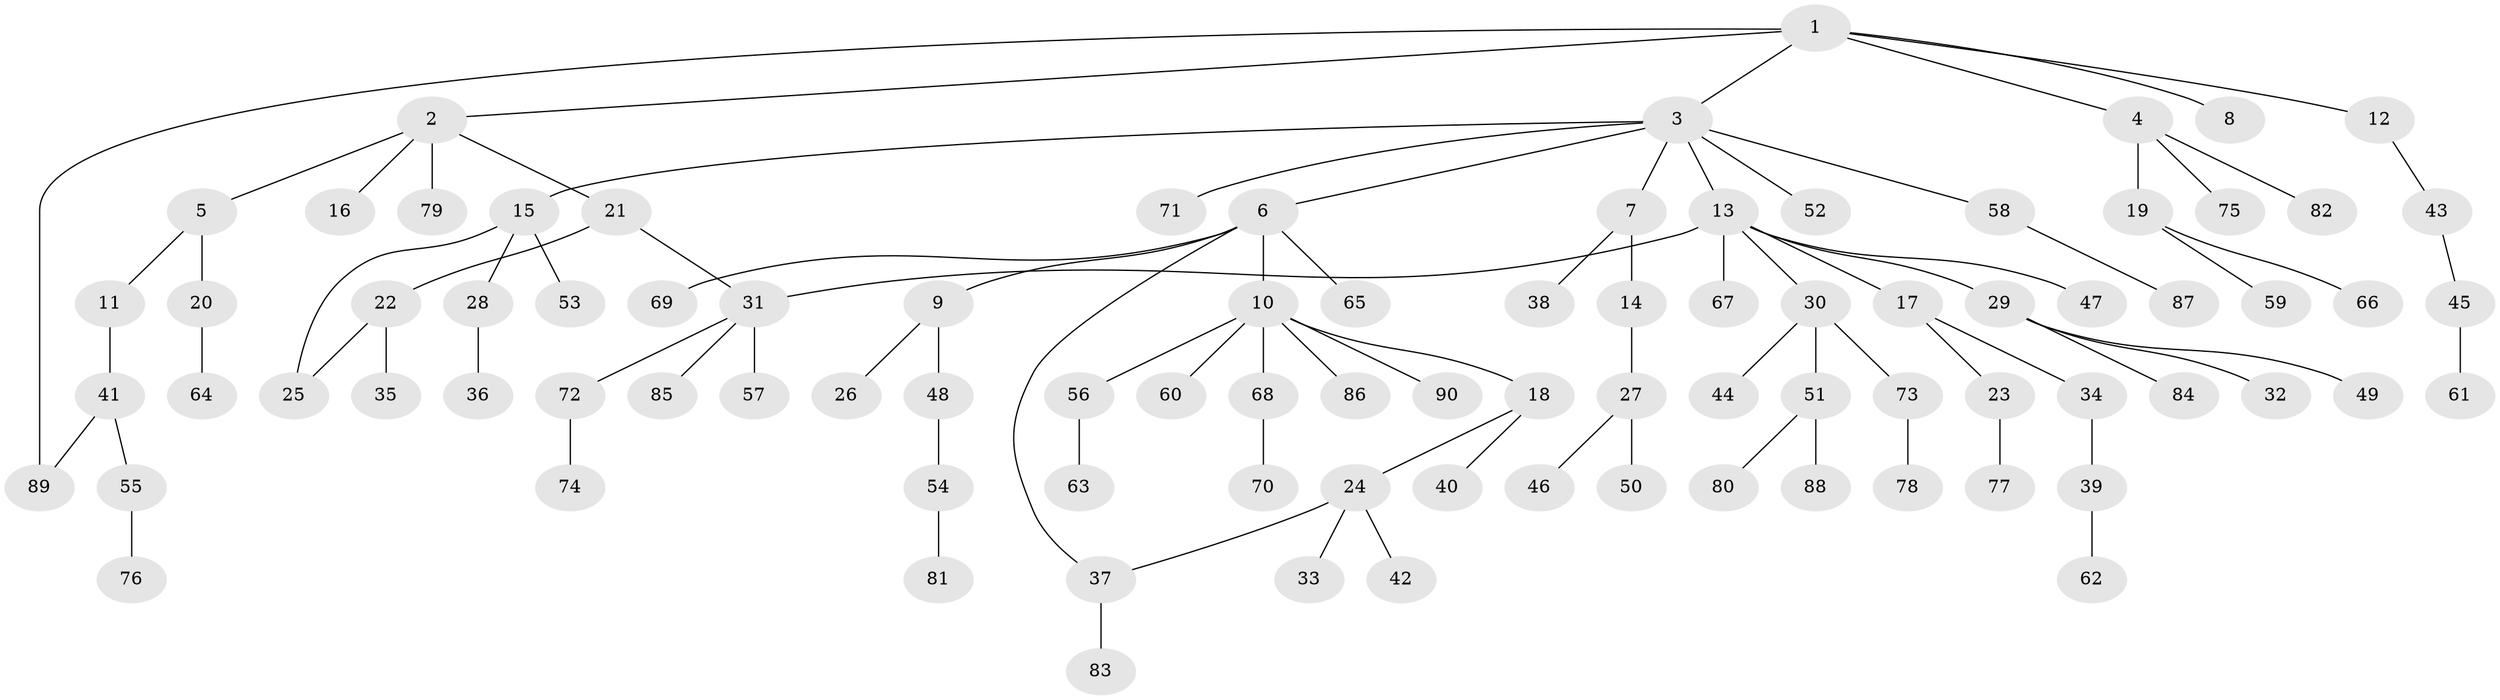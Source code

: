 // coarse degree distribution, {6: 0.03225806451612903, 4: 0.03225806451612903, 9: 0.016129032258064516, 3: 0.14516129032258066, 7: 0.016129032258064516, 1: 0.5806451612903226, 8: 0.016129032258064516, 5: 0.016129032258064516, 2: 0.14516129032258066}
// Generated by graph-tools (version 1.1) at 2025/23/03/03/25 07:23:31]
// undirected, 90 vertices, 93 edges
graph export_dot {
graph [start="1"]
  node [color=gray90,style=filled];
  1;
  2;
  3;
  4;
  5;
  6;
  7;
  8;
  9;
  10;
  11;
  12;
  13;
  14;
  15;
  16;
  17;
  18;
  19;
  20;
  21;
  22;
  23;
  24;
  25;
  26;
  27;
  28;
  29;
  30;
  31;
  32;
  33;
  34;
  35;
  36;
  37;
  38;
  39;
  40;
  41;
  42;
  43;
  44;
  45;
  46;
  47;
  48;
  49;
  50;
  51;
  52;
  53;
  54;
  55;
  56;
  57;
  58;
  59;
  60;
  61;
  62;
  63;
  64;
  65;
  66;
  67;
  68;
  69;
  70;
  71;
  72;
  73;
  74;
  75;
  76;
  77;
  78;
  79;
  80;
  81;
  82;
  83;
  84;
  85;
  86;
  87;
  88;
  89;
  90;
  1 -- 2;
  1 -- 3;
  1 -- 4;
  1 -- 8;
  1 -- 12;
  1 -- 89;
  2 -- 5;
  2 -- 16;
  2 -- 21;
  2 -- 79;
  3 -- 6;
  3 -- 7;
  3 -- 13;
  3 -- 15;
  3 -- 52;
  3 -- 58;
  3 -- 71;
  4 -- 19;
  4 -- 75;
  4 -- 82;
  5 -- 11;
  5 -- 20;
  6 -- 9;
  6 -- 10;
  6 -- 37;
  6 -- 65;
  6 -- 69;
  7 -- 14;
  7 -- 38;
  9 -- 26;
  9 -- 48;
  10 -- 18;
  10 -- 56;
  10 -- 60;
  10 -- 68;
  10 -- 86;
  10 -- 90;
  11 -- 41;
  12 -- 43;
  13 -- 17;
  13 -- 29;
  13 -- 30;
  13 -- 47;
  13 -- 67;
  13 -- 31;
  14 -- 27;
  15 -- 28;
  15 -- 53;
  15 -- 25;
  17 -- 23;
  17 -- 34;
  18 -- 24;
  18 -- 40;
  19 -- 59;
  19 -- 66;
  20 -- 64;
  21 -- 22;
  21 -- 31;
  22 -- 25;
  22 -- 35;
  23 -- 77;
  24 -- 33;
  24 -- 42;
  24 -- 37;
  27 -- 46;
  27 -- 50;
  28 -- 36;
  29 -- 32;
  29 -- 49;
  29 -- 84;
  30 -- 44;
  30 -- 51;
  30 -- 73;
  31 -- 57;
  31 -- 72;
  31 -- 85;
  34 -- 39;
  37 -- 83;
  39 -- 62;
  41 -- 55;
  41 -- 89;
  43 -- 45;
  45 -- 61;
  48 -- 54;
  51 -- 80;
  51 -- 88;
  54 -- 81;
  55 -- 76;
  56 -- 63;
  58 -- 87;
  68 -- 70;
  72 -- 74;
  73 -- 78;
}
